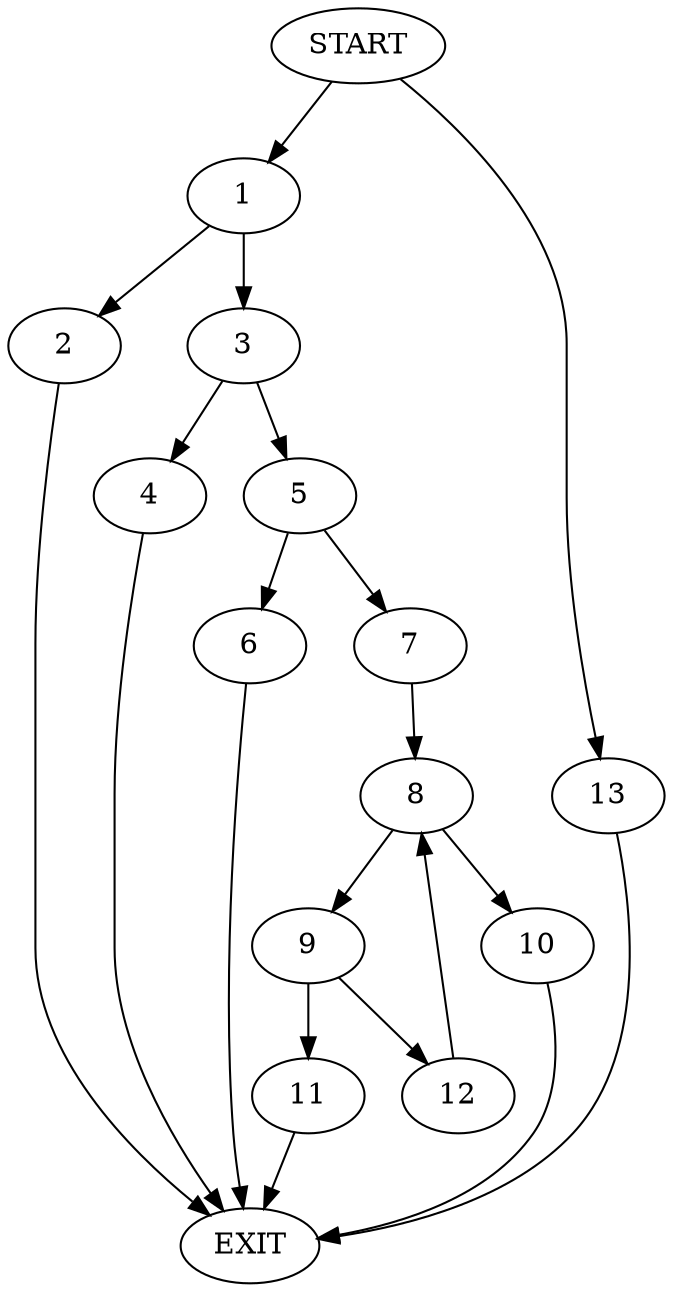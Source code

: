 digraph {
0 [label="START"]
14 [label="EXIT"]
0 -> 1
1 -> 2
1 -> 3
2 -> 14
3 -> 4
3 -> 5
4 -> 14
5 -> 6
5 -> 7
6 -> 14
7 -> 8
8 -> 9
8 -> 10
9 -> 11
9 -> 12
10 -> 14
11 -> 14
12 -> 8
0 -> 13
13 -> 14
}
